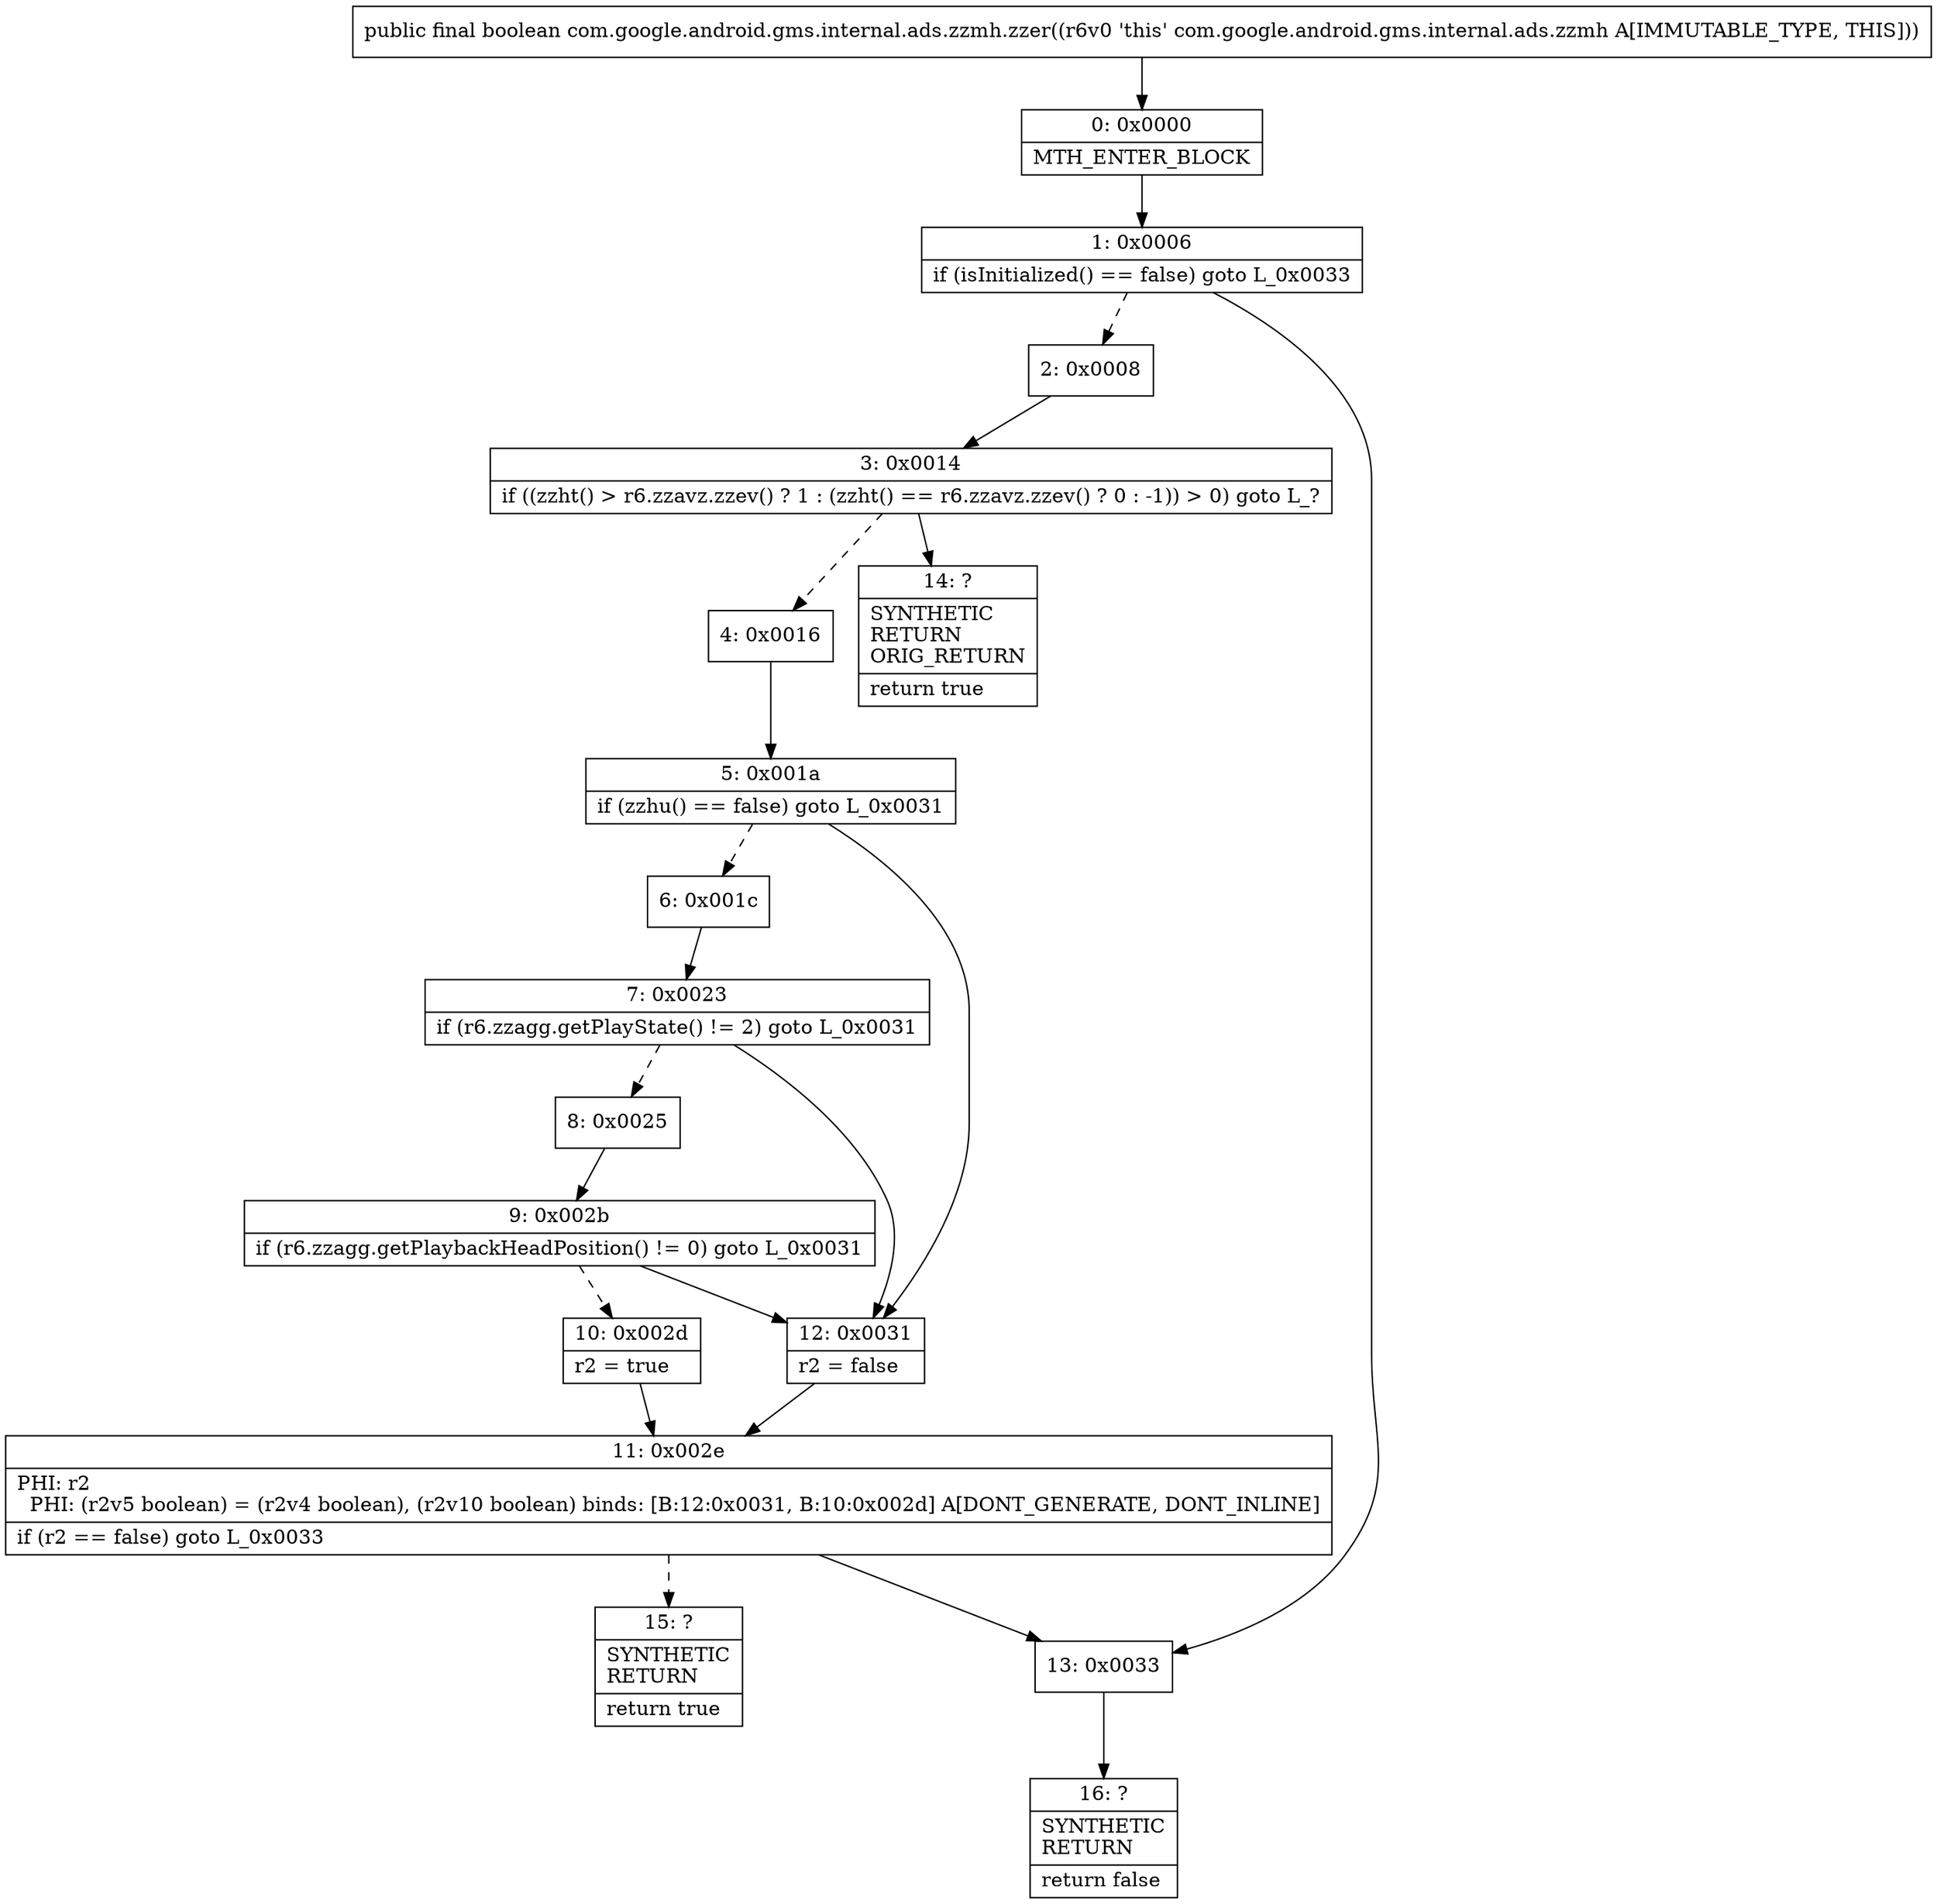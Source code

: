 digraph "CFG forcom.google.android.gms.internal.ads.zzmh.zzer()Z" {
Node_0 [shape=record,label="{0\:\ 0x0000|MTH_ENTER_BLOCK\l}"];
Node_1 [shape=record,label="{1\:\ 0x0006|if (isInitialized() == false) goto L_0x0033\l}"];
Node_2 [shape=record,label="{2\:\ 0x0008}"];
Node_3 [shape=record,label="{3\:\ 0x0014|if ((zzht() \> r6.zzavz.zzev() ? 1 : (zzht() == r6.zzavz.zzev() ? 0 : \-1)) \> 0) goto L_?\l}"];
Node_4 [shape=record,label="{4\:\ 0x0016}"];
Node_5 [shape=record,label="{5\:\ 0x001a|if (zzhu() == false) goto L_0x0031\l}"];
Node_6 [shape=record,label="{6\:\ 0x001c}"];
Node_7 [shape=record,label="{7\:\ 0x0023|if (r6.zzagg.getPlayState() != 2) goto L_0x0031\l}"];
Node_8 [shape=record,label="{8\:\ 0x0025}"];
Node_9 [shape=record,label="{9\:\ 0x002b|if (r6.zzagg.getPlaybackHeadPosition() != 0) goto L_0x0031\l}"];
Node_10 [shape=record,label="{10\:\ 0x002d|r2 = true\l}"];
Node_11 [shape=record,label="{11\:\ 0x002e|PHI: r2 \l  PHI: (r2v5 boolean) = (r2v4 boolean), (r2v10 boolean) binds: [B:12:0x0031, B:10:0x002d] A[DONT_GENERATE, DONT_INLINE]\l|if (r2 == false) goto L_0x0033\l}"];
Node_12 [shape=record,label="{12\:\ 0x0031|r2 = false\l}"];
Node_13 [shape=record,label="{13\:\ 0x0033}"];
Node_14 [shape=record,label="{14\:\ ?|SYNTHETIC\lRETURN\lORIG_RETURN\l|return true\l}"];
Node_15 [shape=record,label="{15\:\ ?|SYNTHETIC\lRETURN\l|return true\l}"];
Node_16 [shape=record,label="{16\:\ ?|SYNTHETIC\lRETURN\l|return false\l}"];
MethodNode[shape=record,label="{public final boolean com.google.android.gms.internal.ads.zzmh.zzer((r6v0 'this' com.google.android.gms.internal.ads.zzmh A[IMMUTABLE_TYPE, THIS])) }"];
MethodNode -> Node_0;
Node_0 -> Node_1;
Node_1 -> Node_2[style=dashed];
Node_1 -> Node_13;
Node_2 -> Node_3;
Node_3 -> Node_4[style=dashed];
Node_3 -> Node_14;
Node_4 -> Node_5;
Node_5 -> Node_6[style=dashed];
Node_5 -> Node_12;
Node_6 -> Node_7;
Node_7 -> Node_8[style=dashed];
Node_7 -> Node_12;
Node_8 -> Node_9;
Node_9 -> Node_10[style=dashed];
Node_9 -> Node_12;
Node_10 -> Node_11;
Node_11 -> Node_13;
Node_11 -> Node_15[style=dashed];
Node_12 -> Node_11;
Node_13 -> Node_16;
}

